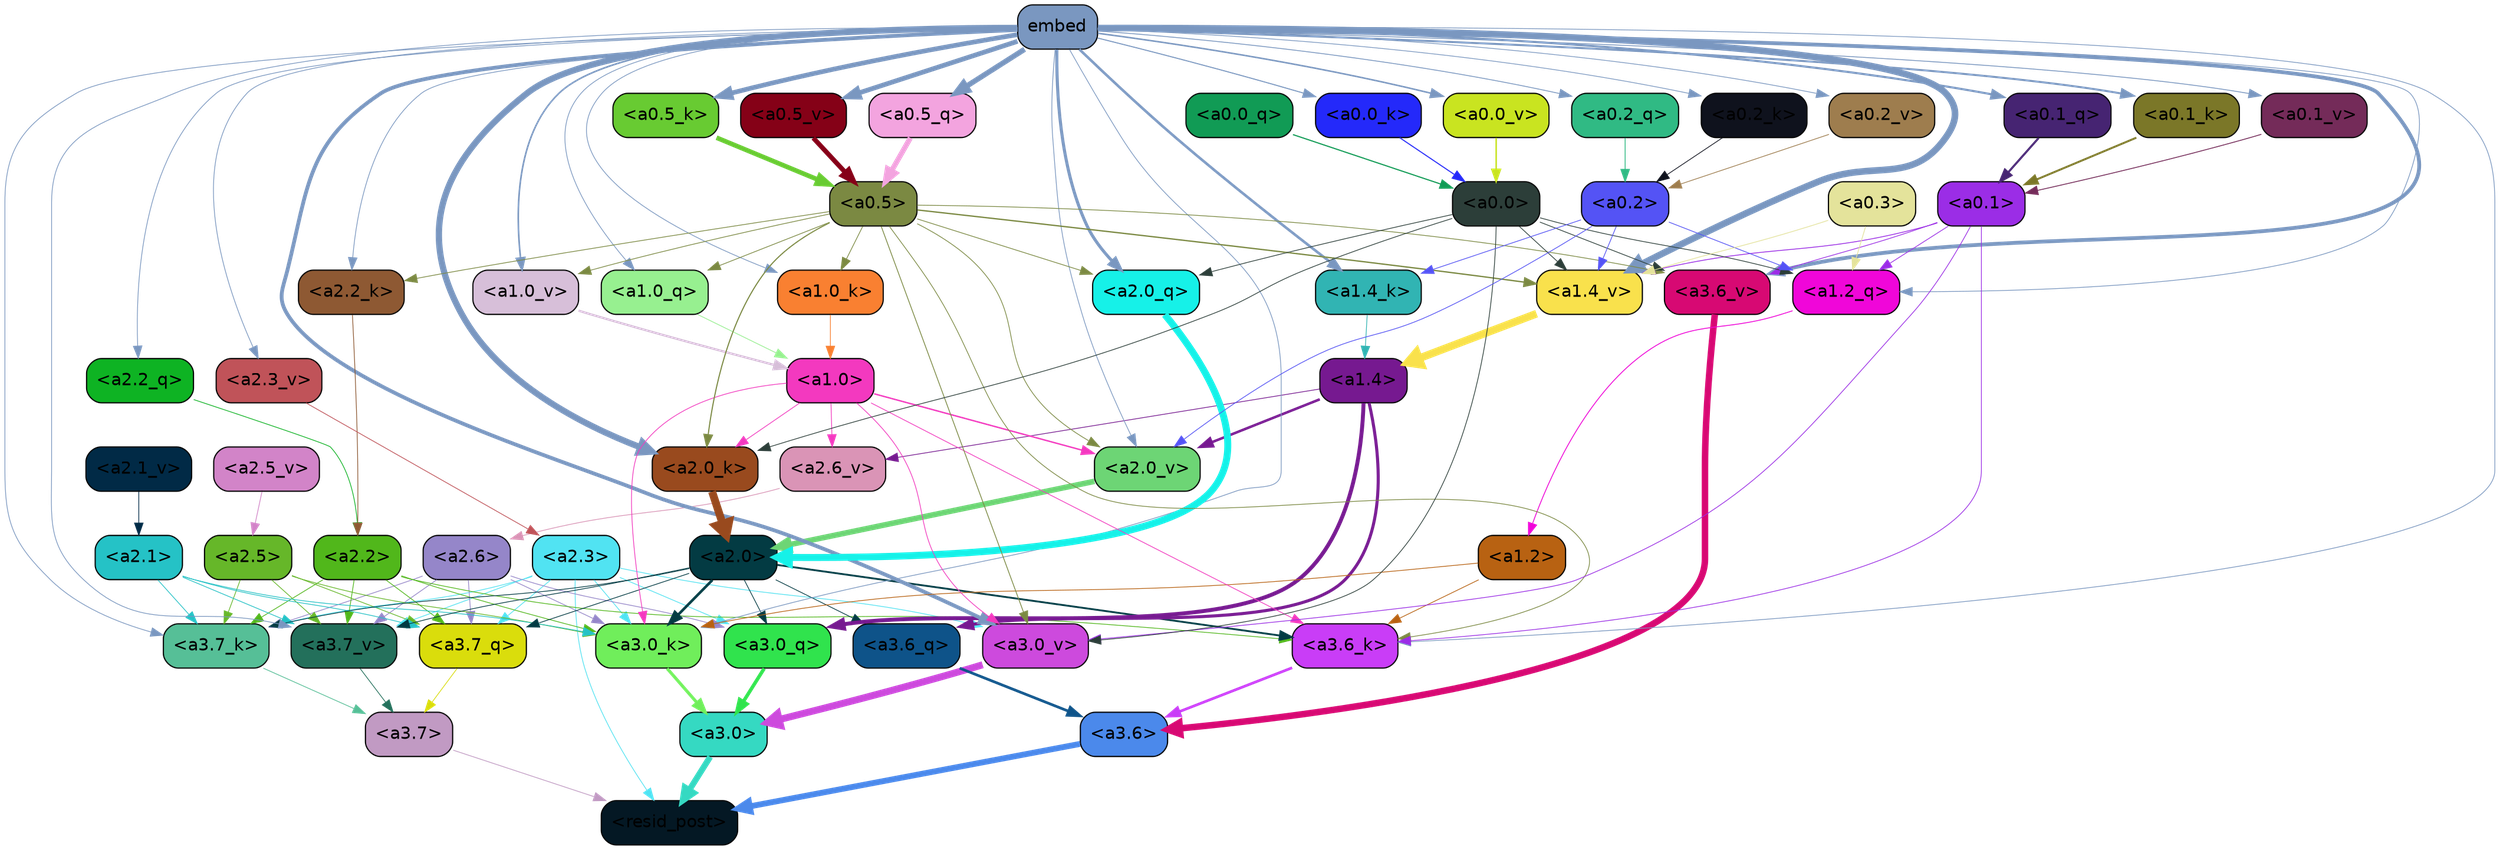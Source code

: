 strict digraph "" {
	graph [bgcolor=transparent,
		layout=dot,
		overlap=false,
		splines=true
	];
	"<a3.7>"	[color=black,
		fillcolor="#c19ac3",
		fontname=Helvetica,
		shape=box,
		style="filled, rounded"];
	"<resid_post>"	[color=black,
		fillcolor="#041824",
		fontname=Helvetica,
		shape=box,
		style="filled, rounded"];
	"<a3.7>" -> "<resid_post>"	[color="#c19ac3",
		penwidth=0.6];
	"<a3.6>"	[color=black,
		fillcolor="#4b89eb",
		fontname=Helvetica,
		shape=box,
		style="filled, rounded"];
	"<a3.6>" -> "<resid_post>"	[color="#4b89eb",
		penwidth=4.7534414529800415];
	"<a3.0>"	[color=black,
		fillcolor="#35d9c2",
		fontname=Helvetica,
		shape=box,
		style="filled, rounded"];
	"<a3.0>" -> "<resid_post>"	[color="#35d9c2",
		penwidth=4.898576855659485];
	"<a2.3>"	[color=black,
		fillcolor="#51e3f2",
		fontname=Helvetica,
		shape=box,
		style="filled, rounded"];
	"<a2.3>" -> "<resid_post>"	[color="#51e3f2",
		penwidth=0.6];
	"<a3.7_q>"	[color=black,
		fillcolor="#dadd0c",
		fontname=Helvetica,
		shape=box,
		style="filled, rounded"];
	"<a2.3>" -> "<a3.7_q>"	[color="#51e3f2",
		penwidth=0.6];
	"<a3.0_q>"	[color=black,
		fillcolor="#30e34d",
		fontname=Helvetica,
		shape=box,
		style="filled, rounded"];
	"<a2.3>" -> "<a3.0_q>"	[color="#51e3f2",
		penwidth=0.6];
	"<a3.7_k>"	[color=black,
		fillcolor="#56bf97",
		fontname=Helvetica,
		shape=box,
		style="filled, rounded"];
	"<a2.3>" -> "<a3.7_k>"	[color="#51e3f2",
		penwidth=0.6];
	"<a3.0_k>"	[color=black,
		fillcolor="#70ee5b",
		fontname=Helvetica,
		shape=box,
		style="filled, rounded"];
	"<a2.3>" -> "<a3.0_k>"	[color="#51e3f2",
		penwidth=0.6];
	"<a3.7_v>"	[color=black,
		fillcolor="#23705b",
		fontname=Helvetica,
		shape=box,
		style="filled, rounded"];
	"<a2.3>" -> "<a3.7_v>"	[color="#51e3f2",
		penwidth=0.6];
	"<a3.0_v>"	[color=black,
		fillcolor="#cd4add",
		fontname=Helvetica,
		shape=box,
		style="filled, rounded"];
	"<a2.3>" -> "<a3.0_v>"	[color="#51e3f2",
		penwidth=0.6];
	"<a3.7_q>" -> "<a3.7>"	[color="#dadd0c",
		penwidth=0.6];
	"<a3.6_q>"	[color=black,
		fillcolor="#0e5389",
		fontname=Helvetica,
		shape=box,
		style="filled, rounded"];
	"<a3.6_q>" -> "<a3.6>"	[color="#0e5389",
		penwidth=2.160832464694977];
	"<a3.0_q>" -> "<a3.0>"	[color="#30e34d",
		penwidth=2.870753765106201];
	"<a3.7_k>" -> "<a3.7>"	[color="#56bf97",
		penwidth=0.6];
	"<a3.6_k>"	[color=black,
		fillcolor="#c93df7",
		fontname=Helvetica,
		shape=box,
		style="filled, rounded"];
	"<a3.6_k>" -> "<a3.6>"	[color="#c93df7",
		penwidth=2.13908451795578];
	"<a3.0_k>" -> "<a3.0>"	[color="#70ee5b",
		penwidth=2.520303964614868];
	"<a3.7_v>" -> "<a3.7>"	[color="#23705b",
		penwidth=0.6];
	"<a3.6_v>"	[color=black,
		fillcolor="#d70973",
		fontname=Helvetica,
		shape=box,
		style="filled, rounded"];
	"<a3.6_v>" -> "<a3.6>"	[color="#d70973",
		penwidth=5.297133803367615];
	"<a3.0_v>" -> "<a3.0>"	[color="#cd4add",
		penwidth=5.680712580680847];
	"<a2.6>"	[color=black,
		fillcolor="#9586c9",
		fontname=Helvetica,
		shape=box,
		style="filled, rounded"];
	"<a2.6>" -> "<a3.7_q>"	[color="#9586c9",
		penwidth=0.6];
	"<a2.6>" -> "<a3.0_q>"	[color="#9586c9",
		penwidth=0.6];
	"<a2.6>" -> "<a3.7_k>"	[color="#9586c9",
		penwidth=0.6];
	"<a2.6>" -> "<a3.0_k>"	[color="#9586c9",
		penwidth=0.6];
	"<a2.6>" -> "<a3.7_v>"	[color="#9586c9",
		penwidth=0.6];
	"<a2.5>"	[color=black,
		fillcolor="#66b729",
		fontname=Helvetica,
		shape=box,
		style="filled, rounded"];
	"<a2.5>" -> "<a3.7_q>"	[color="#66b729",
		penwidth=0.6];
	"<a2.5>" -> "<a3.7_k>"	[color="#66b729",
		penwidth=0.6];
	"<a2.5>" -> "<a3.0_k>"	[color="#66b729",
		penwidth=0.6];
	"<a2.5>" -> "<a3.7_v>"	[color="#66b729",
		penwidth=0.6];
	"<a2.2>"	[color=black,
		fillcolor="#51b71b",
		fontname=Helvetica,
		shape=box,
		style="filled, rounded"];
	"<a2.2>" -> "<a3.7_q>"	[color="#51b71b",
		penwidth=0.6];
	"<a2.2>" -> "<a3.7_k>"	[color="#51b71b",
		penwidth=0.6];
	"<a2.2>" -> "<a3.6_k>"	[color="#51b71b",
		penwidth=0.6];
	"<a2.2>" -> "<a3.0_k>"	[color="#51b71b",
		penwidth=0.6];
	"<a2.2>" -> "<a3.7_v>"	[color="#51b71b",
		penwidth=0.6];
	"<a2.1>"	[color=black,
		fillcolor="#25c2c6",
		fontname=Helvetica,
		shape=box,
		style="filled, rounded"];
	"<a2.1>" -> "<a3.7_q>"	[color="#25c2c6",
		penwidth=0.6];
	"<a2.1>" -> "<a3.7_k>"	[color="#25c2c6",
		penwidth=0.6];
	"<a2.1>" -> "<a3.0_k>"	[color="#25c2c6",
		penwidth=0.6];
	"<a2.1>" -> "<a3.7_v>"	[color="#25c2c6",
		penwidth=0.6];
	"<a2.0>"	[color=black,
		fillcolor="#033b43",
		fontname=Helvetica,
		shape=box,
		style="filled, rounded"];
	"<a2.0>" -> "<a3.7_q>"	[color="#033b43",
		penwidth=0.6];
	"<a2.0>" -> "<a3.6_q>"	[color="#033b43",
		penwidth=0.6];
	"<a2.0>" -> "<a3.0_q>"	[color="#033b43",
		penwidth=0.6];
	"<a2.0>" -> "<a3.7_k>"	[color="#033b43",
		penwidth=0.6];
	"<a2.0>" -> "<a3.6_k>"	[color="#033b43",
		penwidth=1.4855384826660156];
	"<a2.0>" -> "<a3.0_k>"	[color="#033b43",
		penwidth=2.142689883708954];
	"<a2.0>" -> "<a3.7_v>"	[color="#033b43",
		penwidth=0.6];
	"<a1.4>"	[color=black,
		fillcolor="#761990",
		fontname=Helvetica,
		shape=box,
		style="filled, rounded"];
	"<a1.4>" -> "<a3.6_q>"	[color="#761990",
		penwidth=2.4767253398895264];
	"<a1.4>" -> "<a3.0_q>"	[color="#761990",
		penwidth=3.192750334739685];
	"<a2.6_v>"	[color=black,
		fillcolor="#da94b6",
		fontname=Helvetica,
		shape=box,
		style="filled, rounded"];
	"<a1.4>" -> "<a2.6_v>"	[color="#761990",
		penwidth=0.6];
	"<a2.0_v>"	[color=black,
		fillcolor="#6dd575",
		fontname=Helvetica,
		shape=box,
		style="filled, rounded"];
	"<a1.4>" -> "<a2.0_v>"	[color="#761990",
		penwidth=2.0349366441369057];
	embed	[color=black,
		fillcolor="#7a97c0",
		fontname=Helvetica,
		shape=box,
		style="filled, rounded"];
	embed -> "<a3.7_k>"	[color="#7a97c0",
		penwidth=0.6];
	embed -> "<a3.6_k>"	[color="#7a97c0",
		penwidth=0.6];
	embed -> "<a3.0_k>"	[color="#7a97c0",
		penwidth=0.6015868484973907];
	embed -> "<a3.7_v>"	[color="#7a97c0",
		penwidth=0.6];
	embed -> "<a3.6_v>"	[color="#7a97c0",
		penwidth=3.067279100418091];
	embed -> "<a3.0_v>"	[color="#7a97c0",
		penwidth=3.0891895294189453];
	"<a2.2_q>"	[color=black,
		fillcolor="#0eb323",
		fontname=Helvetica,
		shape=box,
		style="filled, rounded"];
	embed -> "<a2.2_q>"	[color="#7a97c0",
		penwidth=0.6];
	"<a2.0_q>"	[color=black,
		fillcolor="#16f1e8",
		fontname=Helvetica,
		shape=box,
		style="filled, rounded"];
	embed -> "<a2.0_q>"	[color="#7a97c0",
		penwidth=2.482962191104889];
	"<a2.2_k>"	[color=black,
		fillcolor="#8e5933",
		fontname=Helvetica,
		shape=box,
		style="filled, rounded"];
	embed -> "<a2.2_k>"	[color="#7a97c0",
		penwidth=0.6];
	"<a2.0_k>"	[color=black,
		fillcolor="#994a1e",
		fontname=Helvetica,
		shape=box,
		style="filled, rounded"];
	embed -> "<a2.0_k>"	[color="#7a97c0",
		penwidth=5.09069561958313];
	"<a2.3_v>"	[color=black,
		fillcolor="#c05359",
		fontname=Helvetica,
		shape=box,
		style="filled, rounded"];
	embed -> "<a2.3_v>"	[color="#7a97c0",
		penwidth=0.6];
	embed -> "<a2.0_v>"	[color="#7a97c0",
		penwidth=0.6];
	"<a1.2_q>"	[color=black,
		fillcolor="#f006d9",
		fontname=Helvetica,
		shape=box,
		style="filled, rounded"];
	embed -> "<a1.2_q>"	[color="#7a97c0",
		penwidth=0.6];
	"<a1.0_q>"	[color=black,
		fillcolor="#97f090",
		fontname=Helvetica,
		shape=box,
		style="filled, rounded"];
	embed -> "<a1.0_q>"	[color="#7a97c0",
		penwidth=0.6];
	"<a1.4_k>"	[color=black,
		fillcolor="#31b4b3",
		fontname=Helvetica,
		shape=box,
		style="filled, rounded"];
	embed -> "<a1.4_k>"	[color="#7a97c0",
		penwidth=2.0865602493286133];
	"<a1.0_k>"	[color=black,
		fillcolor="#f98031",
		fontname=Helvetica,
		shape=box,
		style="filled, rounded"];
	embed -> "<a1.0_k>"	[color="#7a97c0",
		penwidth=0.6];
	"<a1.4_v>"	[color=black,
		fillcolor="#f9e14c",
		fontname=Helvetica,
		shape=box,
		style="filled, rounded"];
	embed -> "<a1.4_v>"	[color="#7a97c0",
		penwidth=5.391523122787476];
	"<a1.0_v>"	[color=black,
		fillcolor="#d7bfd9",
		fontname=Helvetica,
		shape=box,
		style="filled, rounded"];
	embed -> "<a1.0_v>"	[color="#7a97c0",
		penwidth=1.2820317149162292];
	"<a0.5_q>"	[color=black,
		fillcolor="#f3a4df",
		fontname=Helvetica,
		shape=box,
		style="filled, rounded"];
	embed -> "<a0.5_q>"	[color="#7a97c0",
		penwidth=4.278981596231461];
	"<a0.2_q>"	[color=black,
		fillcolor="#30ba84",
		fontname=Helvetica,
		shape=box,
		style="filled, rounded"];
	embed -> "<a0.2_q>"	[color="#7a97c0",
		penwidth=0.6808736324310303];
	"<a0.1_q>"	[color=black,
		fillcolor="#462472",
		fontname=Helvetica,
		shape=box,
		style="filled, rounded"];
	embed -> "<a0.1_q>"	[color="#7a97c0",
		penwidth=1.6957638263702393];
	"<a0.5_k>"	[color=black,
		fillcolor="#68cb32",
		fontname=Helvetica,
		shape=box,
		style="filled, rounded"];
	embed -> "<a0.5_k>"	[color="#7a97c0",
		penwidth=3.780350238084793];
	"<a0.2_k>"	[color=black,
		fillcolor="#0f121d",
		fontname=Helvetica,
		shape=box,
		style="filled, rounded"];
	embed -> "<a0.2_k>"	[color="#7a97c0",
		penwidth=0.6];
	"<a0.1_k>"	[color=black,
		fillcolor="#7b7728",
		fontname=Helvetica,
		shape=box,
		style="filled, rounded"];
	embed -> "<a0.1_k>"	[color="#7a97c0",
		penwidth=1.5920617580413818];
	"<a0.0_k>"	[color=black,
		fillcolor="#2429fa",
		fontname=Helvetica,
		shape=box,
		style="filled, rounded"];
	embed -> "<a0.0_k>"	[color="#7a97c0",
		penwidth=0.8355848789215088];
	"<a0.5_v>"	[color=black,
		fillcolor="#850117",
		fontname=Helvetica,
		shape=box,
		style="filled, rounded"];
	embed -> "<a0.5_v>"	[color="#7a97c0",
		penwidth=3.845047429203987];
	"<a0.2_v>"	[color=black,
		fillcolor="#9e7d4e",
		fontname=Helvetica,
		shape=box,
		style="filled, rounded"];
	embed -> "<a0.2_v>"	[color="#7a97c0",
		penwidth=0.6];
	"<a0.1_v>"	[color=black,
		fillcolor="#742b59",
		fontname=Helvetica,
		shape=box,
		style="filled, rounded"];
	embed -> "<a0.1_v>"	[color="#7a97c0",
		penwidth=0.6841893196105957];
	"<a0.0_v>"	[color=black,
		fillcolor="#c9e420",
		fontname=Helvetica,
		shape=box,
		style="filled, rounded"];
	embed -> "<a0.0_v>"	[color="#7a97c0",
		penwidth=1.2129571437835693];
	"<a1.2>"	[color=black,
		fillcolor="#b86212",
		fontname=Helvetica,
		shape=box,
		style="filled, rounded"];
	"<a1.2>" -> "<a3.6_k>"	[color="#b86212",
		penwidth=0.6];
	"<a1.2>" -> "<a3.0_k>"	[color="#b86212",
		penwidth=0.6];
	"<a1.0>"	[color=black,
		fillcolor="#f339bf",
		fontname=Helvetica,
		shape=box,
		style="filled, rounded"];
	"<a1.0>" -> "<a3.6_k>"	[color="#f339bf",
		penwidth=0.6];
	"<a1.0>" -> "<a3.0_k>"	[color="#f339bf",
		penwidth=0.6];
	"<a1.0>" -> "<a3.0_v>"	[color="#f339bf",
		penwidth=0.6];
	"<a1.0>" -> "<a2.0_k>"	[color="#f339bf",
		penwidth=0.6];
	"<a1.0>" -> "<a2.6_v>"	[color="#f339bf",
		penwidth=0.6];
	"<a1.0>" -> "<a2.0_v>"	[color="#f339bf",
		penwidth=1.1342760920524597];
	"<a0.5>"	[color=black,
		fillcolor="#7b8942",
		fontname=Helvetica,
		shape=box,
		style="filled, rounded"];
	"<a0.5>" -> "<a3.6_k>"	[color="#7b8942",
		penwidth=0.6];
	"<a0.5>" -> "<a3.6_v>"	[color="#7b8942",
		penwidth=0.6];
	"<a0.5>" -> "<a3.0_v>"	[color="#7b8942",
		penwidth=0.6549575447570533];
	"<a0.5>" -> "<a2.0_q>"	[color="#7b8942",
		penwidth=0.6];
	"<a0.5>" -> "<a2.2_k>"	[color="#7b8942",
		penwidth=0.6];
	"<a0.5>" -> "<a2.0_k>"	[color="#7b8942",
		penwidth=0.8980485796928406];
	"<a0.5>" -> "<a2.0_v>"	[color="#7b8942",
		penwidth=0.6];
	"<a0.5>" -> "<a1.0_q>"	[color="#7b8942",
		penwidth=0.6];
	"<a0.5>" -> "<a1.0_k>"	[color="#7b8942",
		penwidth=0.6];
	"<a0.5>" -> "<a1.4_v>"	[color="#7b8942",
		penwidth=1.060444712638855];
	"<a0.5>" -> "<a1.0_v>"	[color="#7b8942",
		penwidth=0.6];
	"<a0.1>"	[color=black,
		fillcolor="#9b2de6",
		fontname=Helvetica,
		shape=box,
		style="filled, rounded"];
	"<a0.1>" -> "<a3.6_k>"	[color="#9b2de6",
		penwidth=0.6];
	"<a0.1>" -> "<a3.6_v>"	[color="#9b2de6",
		penwidth=0.6];
	"<a0.1>" -> "<a3.0_v>"	[color="#9b2de6",
		penwidth=0.6];
	"<a0.1>" -> "<a1.2_q>"	[color="#9b2de6",
		penwidth=0.6];
	"<a0.1>" -> "<a1.4_v>"	[color="#9b2de6",
		penwidth=0.6688870191574097];
	"<a0.0>"	[color=black,
		fillcolor="#2c3e39",
		fontname=Helvetica,
		shape=box,
		style="filled, rounded"];
	"<a0.0>" -> "<a3.6_v>"	[color="#2c3e39",
		penwidth=0.6];
	"<a0.0>" -> "<a3.0_v>"	[color="#2c3e39",
		penwidth=0.6];
	"<a0.0>" -> "<a2.0_q>"	[color="#2c3e39",
		penwidth=0.6];
	"<a0.0>" -> "<a2.0_k>"	[color="#2c3e39",
		penwidth=0.6];
	"<a0.0>" -> "<a1.2_q>"	[color="#2c3e39",
		penwidth=0.6];
	"<a0.0>" -> "<a1.4_v>"	[color="#2c3e39",
		penwidth=0.6];
	"<a2.2_q>" -> "<a2.2>"	[color="#0eb323",
		penwidth=0.6];
	"<a2.0_q>" -> "<a2.0>"	[color="#16f1e8",
		penwidth=5.653985500335693];
	"<a2.2_k>" -> "<a2.2>"	[color="#8e5933",
		penwidth=0.6];
	"<a2.0_k>" -> "<a2.0>"	[color="#994a1e",
		penwidth=6.397904872894287];
	"<a2.6_v>" -> "<a2.6>"	[color="#da94b6",
		penwidth=0.6];
	"<a2.5_v>"	[color=black,
		fillcolor="#d284c8",
		fontname=Helvetica,
		shape=box,
		style="filled, rounded"];
	"<a2.5_v>" -> "<a2.5>"	[color="#d284c8",
		penwidth=0.6];
	"<a2.3_v>" -> "<a2.3>"	[color="#c05359",
		penwidth=0.6];
	"<a2.1_v>"	[color=black,
		fillcolor="#012a46",
		fontname=Helvetica,
		shape=box,
		style="filled, rounded"];
	"<a2.1_v>" -> "<a2.1>"	[color="#012a46",
		penwidth=0.6];
	"<a2.0_v>" -> "<a2.0>"	[color="#6dd575",
		penwidth=4.48047137260437];
	"<a0.2>"	[color=black,
		fillcolor="#5453f5",
		fontname=Helvetica,
		shape=box,
		style="filled, rounded"];
	"<a0.2>" -> "<a2.0_v>"	[color="#5453f5",
		penwidth=0.6];
	"<a0.2>" -> "<a1.2_q>"	[color="#5453f5",
		penwidth=0.6];
	"<a0.2>" -> "<a1.4_k>"	[color="#5453f5",
		penwidth=0.6];
	"<a0.2>" -> "<a1.4_v>"	[color="#5453f5",
		penwidth=0.6];
	"<a1.2_q>" -> "<a1.2>"	[color="#f006d9",
		penwidth=0.702675461769104];
	"<a1.0_q>" -> "<a1.0>"	[color="#97f090",
		penwidth=0.6];
	"<a1.4_k>" -> "<a1.4>"	[color="#31b4b3",
		penwidth=0.6];
	"<a1.0_k>" -> "<a1.0>"	[color="#f98031",
		penwidth=0.6];
	"<a1.4_v>" -> "<a1.4>"	[color="#f9e14c",
		penwidth=6.273579955101013];
	"<a1.0_v>" -> "<a1.0>"	[color="#d7bfd9",
		penwidth=1.7821020036935806];
	"<a0.3>"	[color=black,
		fillcolor="#e4e39b",
		fontname=Helvetica,
		shape=box,
		style="filled, rounded"];
	"<a0.3>" -> "<a1.2_q>"	[color="#e4e39b",
		penwidth=0.6];
	"<a0.3>" -> "<a1.4_v>"	[color="#e4e39b",
		penwidth=0.6];
	"<a0.5_q>" -> "<a0.5>"	[color="#f3a4df",
		penwidth=4.261124700307846];
	"<a0.2_q>" -> "<a0.2>"	[color="#30ba84",
		penwidth=0.68086838722229];
	"<a0.1_q>" -> "<a0.1>"	[color="#462472",
		penwidth=1.6957619190216064];
	"<a0.0_q>"	[color=black,
		fillcolor="#119b55",
		fontname=Helvetica,
		shape=box,
		style="filled, rounded"];
	"<a0.0_q>" -> "<a0.0>"	[color="#119b55",
		penwidth=0.9356684684753418];
	"<a0.5_k>" -> "<a0.5>"	[color="#68cb32",
		penwidth=3.774221658706665];
	"<a0.2_k>" -> "<a0.2>"	[color="#0f121d",
		penwidth=0.6];
	"<a0.1_k>" -> "<a0.1>"	[color="#7b7728",
		penwidth=1.5772395133972168];
	"<a0.0_k>" -> "<a0.0>"	[color="#2429fa",
		penwidth=0.8415243625640869];
	"<a0.5_v>" -> "<a0.5>"	[color="#850117",
		penwidth=3.851448491215706];
	"<a0.2_v>" -> "<a0.2>"	[color="#9e7d4e",
		penwidth=0.6];
	"<a0.1_v>" -> "<a0.1>"	[color="#742b59",
		penwidth=0.7046854496002197];
	"<a0.0_v>" -> "<a0.0>"	[color="#c9e420",
		penwidth=1.2174623012542725];
}
